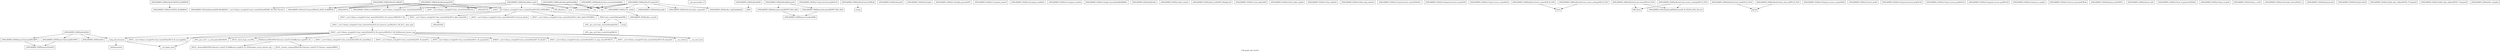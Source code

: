 digraph "Call graph: pair_buck.ll" {
	label="Call graph: pair_buck.ll";

	Node0x55b3e2750630 [shape=record,label="{_ZN9LAMMPS_NS8PairBuckC2EPNS_6LAMMPSE}"];
	Node0x55b3e2750630 -> Node0x55b3e2696f30;
	Node0x55b3e2696f30 [shape=record,label="{_ZN9LAMMPS_NS4PairC2EPNS_6LAMMPSE}"];
	Node0x55b3e26ad730 [shape=record,label="{_ZN9LAMMPS_NS8PairBuckD2Ev}"];
	Node0x55b3e26ad730 -> Node0x55b3e26cee80;
	Node0x55b3e26ad730 -> Node0x55b3e26a6a50;
	Node0x55b3e26ad730 -> Node0x55b3e2687ad0;
	Node0x55b3e26ad730 -> Node0x55b3e2714fd0;
	Node0x55b3e26cee80 [shape=record,label="{_ZN9LAMMPS_NS6Memory7destroyIiEEvRPPT_}"];
	Node0x55b3e26cee80 -> Node0x55b3e27507c0;
	Node0x55b3e2750910 [shape=record,label="{__gxx_personality_v0}"];
	Node0x55b3e2687ad0 [shape=record,label="{__clang_call_terminate}"];
	Node0x55b3e2687ad0 -> Node0x55b3e2687680;
	Node0x55b3e2687ad0 -> Node0x55b3e26a6540;
	Node0x55b3e2687680 [shape=record,label="{__cxa_begin_catch}"];
	Node0x55b3e26a6540 [shape=record,label="{_ZSt9terminatev}"];
	Node0x55b3e26a6a50 [shape=record,label="{_ZN9LAMMPS_NS6Memory7destroyIdEEvRPPT_}"];
	Node0x55b3e26a6a50 -> Node0x55b3e27507c0;
	Node0x55b3e2714fd0 [shape=record,label="{_ZN9LAMMPS_NS4PairD2Ev}"];
	Node0x55b3e26e3f20 [shape=record,label="{_ZN9LAMMPS_NS8PairBuckD0Ev}"];
	Node0x55b3e26e3f20 -> Node0x55b3e26cedf0;
	Node0x55b3e26cedf0 [shape=record,label="{_ZdlPv}"];
	Node0x55b3e26a7780 [shape=record,label="{_ZN9LAMMPS_NS8PairBuck7computeEii}"];
	Node0x55b3e26a7780 -> Node0x55b3e26b7ba0;
	Node0x55b3e26a7780 -> Node0x55b3e2701490;
	Node0x55b3e26a7780 -> Node0x55b3e26cb930;
	Node0x55b3e26a7780 -> Node0x55b3e26b06c0;
	Node0x55b3e26a7780 -> Node0x55b3e2758ea0;
	Node0x55b3e26a7780 -> Node0x55b3e26472d0;
	Node0x55b3e26a7780 -> Node0x55b3e2689d70;
	Node0x55b3e26b7ba0 [shape=record,label="{_ZN9LAMMPS_NS4Pair7ev_initEiii}"];
	Node0x55b3e26b7ba0 -> Node0x55b3e26afa60;
	Node0x55b3e2701490 [shape=record,label="{_ZNK9LAMMPS_NS4Pair6sbmaskEi}"];
	Node0x55b3e26cb930 [shape=record,label="{llvm.fmuladd.f64}"];
	Node0x55b3e2758ea0 [shape=record,label="{sqrt}"];
	Node0x55b3e26472d0 [shape=record,label="{exp}"];
	Node0x55b3e26b06c0 [shape=record,label="{_ZN9LAMMPS_NS4Pair20virial_fdotr_computeEv}"];
	Node0x55b3e26ab650 [shape=record,label="{_ZN9LAMMPS_NS8PairBuck8allocateEv}"];
	Node0x55b3e26ab650 -> Node0x55b3e2695580;
	Node0x55b3e26ab650 -> Node0x55b3e2698140;
	Node0x55b3e2689d70 [shape=record,label="{_ZN9LAMMPS_NS4Pair8ev_tallyEiiiidddddd}"];
	Node0x55b3e26d8650 [shape=record,label="{_ZN9LAMMPS_NS4Pair17pack_forward_gridEiPviPi}"];
	Node0x55b3e2695580 [shape=record,label="{_ZN9LAMMPS_NS6Memory6createIiEEPPT_RS4_iiPKc}"];
	Node0x55b3e2695580 -> Node0x55b3e2698bd0;
	Node0x55b3e2698140 [shape=record,label="{_ZN9LAMMPS_NS6Memory6createIdEEPPT_RS4_iiPKc}"];
	Node0x55b3e2698140 -> Node0x55b3e2698bd0;
	Node0x55b3e2699880 [shape=record,label="{_ZN9LAMMPS_NS8PairBuck8settingsEiPPc}"];
	Node0x55b3e2699880 -> Node0x55b3e269a220;
	Node0x55b3e2699880 -> Node0x55b3e269ab90;
	Node0x55b3e2699880 -> Node0x55b3e269dbd0;
	Node0x55b3e2699880 -> Node0x55b3e269d810;
	Node0x55b3e2699880 -> Node0x55b3e269bb00;
	Node0x55b3e2699880 -> Node0x55b3e269d520;
	Node0x55b3e269bb00 [shape=record,label="{_ZN9LAMMPS_NS5Error3allERKNSt7__cxx1112basic_stringIcSt11char_traitsIcESaIcEEEiS8_}"];
	Node0x55b3e269a220 [shape=record,label="{_ZNSaIcEC1Ev}"];
	Node0x55b3e269ab90 [shape=record,label="{_ZNSt7__cxx1112basic_stringIcSt11char_traitsIcESaIcEEC2IS3_EEPKcRKS3_}"];
	Node0x55b3e269ab90 -> Node0x55b3e269ea10;
	Node0x55b3e269ab90 -> Node0x55b3e269f6e0;
	Node0x55b3e269ab90 -> Node0x55b3e26a80b0;
	Node0x55b3e269ab90 -> Node0x55b3e26aa680;
	Node0x55b3e269ab90 -> Node0x55b3e26b1b90;
	Node0x55b3e269d520 [shape=record,label="{_ZNSt7__cxx1112basic_stringIcSt11char_traitsIcESaIcEED1Ev}"];
	Node0x55b3e269d810 [shape=record,label="{_ZNSaIcED1Ev}"];
	Node0x55b3e269dbd0 [shape=record,label="{_ZN9LAMMPS_NS5utils7numericEPKciS2_bPNS_6LAMMPSE}"];
	Node0x55b3e26c6c80 [shape=record,label="{_ZN9LAMMPS_NS8PairBuck5coeffEiPPc}"];
	Node0x55b3e26c6c80 -> Node0x55b3e269a220;
	Node0x55b3e26c6c80 -> Node0x55b3e269ab90;
	Node0x55b3e26c6c80 -> Node0x55b3e269d810;
	Node0x55b3e26c6c80 -> Node0x55b3e269d520;
	Node0x55b3e26c6c80 -> Node0x55b3e269bb00;
	Node0x55b3e26c6c80 -> Node0x55b3e269dbd0;
	Node0x55b3e26c6c80 -> Node0x55b3e26b74c0;
	Node0x55b3e26b74c0 [shape=record,label="{_ZN9LAMMPS_NS5utils6boundsIiEEvPKciRKNSt7__cxx1112basic_stringIcSt11char_traitsIcESaIcEEEllRT_SD_PNS_5ErrorE}"];
	Node0x55b3e26b8510 [shape=record,label="{_ZN9LAMMPS_NS8PairBuck8init_oneEii}"];
	Node0x55b3e26b8510 -> Node0x55b3e269a220;
	Node0x55b3e26b8510 -> Node0x55b3e269ab90;
	Node0x55b3e26b8510 -> Node0x55b3e26cb930;
	Node0x55b3e26b8510 -> Node0x55b3e26472d0;
	Node0x55b3e26b8510 -> Node0x55b3e269bb00;
	Node0x55b3e26b8510 -> Node0x55b3e269d520;
	Node0x55b3e26b8510 -> Node0x55b3e269d810;
	Node0x55b3e26b8510 -> Node0x55b3e26bb350;
	Node0x55b3e26b8510 -> Node0x55b3e26c3dd0;
	Node0x55b3e275e600 [shape=record,label="{strcmp}"];
	Node0x55b3e275e680 [shape=record,label="{_ZN9LAMMPS_NS4Pair6reinitEv}"];
	Node0x55b3e275e730 [shape=record,label="{_ZN9LAMMPS_NS4Pair5setupEv}"];
	Node0x55b3e275e7b0 [shape=record,label="{_ZN9LAMMPS_NS4Pair13modify_paramsEiPPc}"];
	Node0x55b3e275e860 [shape=record,label="{_ZN9LAMMPS_NS4Pair13compute_innerEv}"];
	Node0x55b3e275e8e0 [shape=record,label="{_ZN9LAMMPS_NS4Pair14compute_middleEv}"];
	Node0x55b3e275e960 [shape=record,label="{_ZN9LAMMPS_NS4Pair13compute_outerEii}"];
	Node0x55b3e275e9e0 [shape=record,label="{_ZN9LAMMPS_NS4Pair14single_hessianEiiiidPdddRdS1_}"];
	Node0x55b3e275ea60 [shape=record,label="{_ZN9LAMMPS_NS4Pair6finishEv}"];
	Node0x55b3e26c5520 [shape=record,label="{_ZN9LAMMPS_NS4Pair10init_styleEv}"];
	Node0x55b3e26cfc00 [shape=record,label="{_ZN9LAMMPS_NS4Pair9init_listEiPNS_9NeighListE}"];
	Node0x55b3e26ca4d0 [shape=record,label="{_ZN9LAMMPS_NS4Pair11init_tablesEdPd}"];
	Node0x55b3e26cba90 [shape=record,label="{_ZN9LAMMPS_NS4Pair16init_tables_dispEd}"];
	Node0x55b3e26d0f70 [shape=record,label="{_ZN9LAMMPS_NS4Pair11free_tablesEv}"];
	Node0x55b3e26d2b90 [shape=record,label="{_ZN9LAMMPS_NS4Pair16free_disp_tablesEv}"];
	Node0x55b3e26d35c0 [shape=record,label="{_ZN9LAMMPS_NS4Pair17pack_forward_commEiPiPdiS1_}"];
	Node0x55b3e26f6470 [shape=record,label="{_ZN9LAMMPS_NS4Pair19unpack_forward_commEiiPd}"];
	Node0x55b3e26d6000 [shape=record,label="{_ZN9LAMMPS_NS4Pair17pack_reverse_commEiiPd}"];
	Node0x55b3e26c3dd0 [shape=record,label="{pow}"];
	Node0x55b3e26bb350 [shape=record,label="{MPI_Allreduce}"];
	Node0x55b3e26bc5a0 [shape=record,label="{_ZN9LAMMPS_NS8PairBuck13write_restartEP8_IO_FILE}"];
	Node0x55b3e26bc5a0 -> Node0x55b3e26bf350;
	Node0x55b3e26bf350 [shape=record,label="{fwrite}"];
	Node0x55b3e26c0720 [shape=record,label="{_ZN9LAMMPS_NS8PairBuck12read_restartEP8_IO_FILE}"];
	Node0x55b3e26c0720 -> Node0x55b3e26c2370;
	Node0x55b3e26c0720 -> Node0x55b3e26c1940;
	Node0x55b3e26c1940 [shape=record,label="{_ZN9LAMMPS_NS5utils6sfreadEPKciPvmmP8_IO_FILES2_PNS_5ErrorE}"];
	Node0x55b3e26c2370 [shape=record,label="{MPI_Bcast}"];
	Node0x55b3e275df40 [shape=record,label="{_ZN9LAMMPS_NS8PairBuck22write_restart_settingsEP8_IO_FILE}"];
	Node0x55b3e275df40 -> Node0x55b3e26bf350;
	Node0x55b3e275dff0 [shape=record,label="{_ZN9LAMMPS_NS8PairBuck21read_restart_settingsEP8_IO_FILE}"];
	Node0x55b3e275dff0 -> Node0x55b3e26c1940;
	Node0x55b3e275dff0 -> Node0x55b3e26c2370;
	Node0x55b3e275e070 [shape=record,label="{_ZN9LAMMPS_NS8PairBuck10write_dataEP8_IO_FILE}"];
	Node0x55b3e275e070 -> Node0x55b3e275e0f0;
	Node0x55b3e275e0f0 [shape=record,label="{fprintf}"];
	Node0x55b3e275e1a0 [shape=record,label="{_ZN9LAMMPS_NS8PairBuck14write_data_allEP8_IO_FILE}"];
	Node0x55b3e275e1a0 -> Node0x55b3e275e0f0;
	Node0x55b3e275e250 [shape=record,label="{_ZN9LAMMPS_NS8PairBuck6singleEiiiidddRd}"];
	Node0x55b3e275e250 -> Node0x55b3e2758ea0;
	Node0x55b3e275e250 -> Node0x55b3e26472d0;
	Node0x55b3e275e250 -> Node0x55b3e26cb930;
	Node0x55b3e275e300 [shape=record,label="{_ZN9LAMMPS_NS8PairBuck11born_matrixEiiiidddRdS1_}"];
	Node0x55b3e275e300 -> Node0x55b3e2758ea0;
	Node0x55b3e275e300 -> Node0x55b3e26472d0;
	Node0x55b3e275e300 -> Node0x55b3e26cb930;
	Node0x55b3e275e580 [shape=record,label="{_ZN9LAMMPS_NS8PairBuck7extractEPKcRi}"];
	Node0x55b3e275e580 -> Node0x55b3e275e600;
	Node0x55b3e26d6ae0 [shape=record,label="{_ZN9LAMMPS_NS4Pair19unpack_reverse_commEiPiPd}"];
	Node0x55b3e26d8120 [shape=record,label="{_ZN9LAMMPS_NS4Pair10reset_gridEv}"];
	Node0x55b3e26d9780 [shape=record,label="{_ZN9LAMMPS_NS4Pair19unpack_forward_gridEiPviPi}"];
	Node0x55b3e26da770 [shape=record,label="{_ZN9LAMMPS_NS4Pair17pack_reverse_gridEiPviPi}"];
	Node0x55b3e26db6e0 [shape=record,label="{_ZN9LAMMPS_NS4Pair19unpack_reverse_gridEiPviPi}"];
	Node0x55b3e26dbf70 [shape=record,label="{_ZN9LAMMPS_NS4Pair12memory_usageEv}"];
	Node0x55b3e26de320 [shape=record,label="{_ZN9LAMMPS_NS4Pair15extract_peratomEPKcRi}"];
	Node0x55b3e26e2c40 [shape=record,label="{_ZN9LAMMPS_NS4Pair8swap_eamEPdPS1_}"];
	Node0x55b3e26f47a0 [shape=record,label="{_ZN9LAMMPS_NS4Pair8reset_dtEv}"];
	Node0x55b3e26e5a70 [shape=record,label="{_ZN9LAMMPS_NS4Pair15min_xf_pointersEiPPdS2_}"];
	Node0x55b3e26e73d0 [shape=record,label="{_ZN9LAMMPS_NS4Pair10min_xf_getEi}"];
	Node0x55b3e2744820 [shape=record,label="{_ZN9LAMMPS_NS4Pair9min_x_setEi}"];
	Node0x55b3e26ea7e0 [shape=record,label="{_ZN9LAMMPS_NS4Pair16transfer_historyEPdS1_ii}"];
	Node0x55b3e26eb670 [shape=record,label="{_ZN9LAMMPS_NS4Pair8atom2cutEi}"];
	Node0x55b3e26ecfa0 [shape=record,label="{_ZN9LAMMPS_NS4Pair9radii2cutEdd}"];
	Node0x55b3e26f4590 [shape=record,label="{_ZN9LAMMPS_NS4Pair18add_tally_callbackEPNS_7ComputeE}"];
	Node0x55b3e26feb40 [shape=record,label="{_ZN9LAMMPS_NS4Pair18del_tally_callbackEPNS_7ComputeE}"];
	Node0x55b3e2701dd0 [shape=record,label="{_ZN9LAMMPS_NS4Pair8ev_setupEiii}"];
	Node0x55b3e26afa60 [shape=record,label="{_ZN9LAMMPS_NS4Pair8ev_unsetEv}"];
	Node0x55b3e27507c0 [shape=record,label="{_ZN9LAMMPS_NS6Memory5sfreeEPv}"];
	Node0x55b3e2698bd0 [shape=record,label="{_ZN9LAMMPS_NS6Memory7smallocElPKc}"];
	Node0x55b3e269ea10 [shape=record,label="{_ZNSt7__cxx1112basic_stringIcSt11char_traitsIcESaIcEE13_M_local_dataEv}"];
	Node0x55b3e269f6e0 [shape=record,label="{_ZNSt7__cxx1112basic_stringIcSt11char_traitsIcESaIcEE12_Alloc_hiderC1EPcRKS3_}"];
	Node0x55b3e26aa680 [shape=record,label="{_ZNSt7__cxx1112basic_stringIcSt11char_traitsIcESaIcEE12_M_constructIPKcEEvT_S8_}"];
	Node0x55b3e26aa680 -> Node0x55b3e2707b80;
	Node0x55b3e26a80b0 [shape=record,label="{_ZNSt11char_traitsIcE6lengthEPKc}"];
	Node0x55b3e26a80b0 -> Node0x55b3e2709590;
	Node0x55b3e26a80b0 -> Node0x55b3e270abb0;
	Node0x55b3e26b1b90 [shape=record,label="{_ZNSt7__cxx1112basic_stringIcSt11char_traitsIcESaIcEE12_Alloc_hiderD2Ev}"];
	Node0x55b3e26b1b90 -> Node0x55b3e270d400;
	Node0x55b3e2707b80 [shape=record,label="{_ZNSt7__cxx1112basic_stringIcSt11char_traitsIcESaIcEE16_M_construct_auxIPKcEEvT_S8_St12__false_type}"];
	Node0x55b3e2707b80 -> Node0x55b3e270e680;
	Node0x55b3e270e680 [shape=record,label="{_ZNSt7__cxx1112basic_stringIcSt11char_traitsIcESaIcEE12_M_constructIPKcEEvT_S8_St20forward_iterator_tag}"];
	Node0x55b3e270e680 -> Node0x55b3e2710000;
	Node0x55b3e270e680 -> Node0x55b3e2711270;
	Node0x55b3e270e680 -> Node0x55b3e270f4a0;
	Node0x55b3e270e680 -> Node0x55b3e27147b0;
	Node0x55b3e270e680 -> Node0x55b3e2715ab0;
	Node0x55b3e270e680 -> Node0x55b3e27611d0;
	Node0x55b3e270e680 -> Node0x55b3e2761250;
	Node0x55b3e270e680 -> Node0x55b3e27612d0;
	Node0x55b3e270e680 -> Node0x55b3e2687680;
	Node0x55b3e270e680 -> Node0x55b3e27615e0;
	Node0x55b3e270e680 -> Node0x55b3e2761660;
	Node0x55b3e270e680 -> Node0x55b3e27616e0;
	Node0x55b3e270e680 -> Node0x55b3e2761760;
	Node0x55b3e270e680 -> Node0x55b3e2687ad0;
	Node0x55b3e2710000 [shape=record,label="{_ZN9__gnu_cxx17__is_null_pointerIKcEEbPT_}"];
	Node0x55b3e2711270 [shape=record,label="{_ZSt19__throw_logic_errorPKc}"];
	Node0x55b3e270f4a0 [shape=record,label="{_ZSt8distanceIPKcENSt15iterator_traitsIT_E15difference_typeES3_S3_}"];
	Node0x55b3e270f4a0 -> Node0x55b3e27617e0;
	Node0x55b3e270f4a0 -> Node0x55b3e2761890;
	Node0x55b3e2715ab0 [shape=record,label="{_ZNSt7__cxx1112basic_stringIcSt11char_traitsIcESaIcEE7_M_dataEPc}"];
	Node0x55b3e27147b0 [shape=record,label="{_ZNSt7__cxx1112basic_stringIcSt11char_traitsIcESaIcEE9_M_createERmm}"];
	Node0x55b3e27611d0 [shape=record,label="{_ZNSt7__cxx1112basic_stringIcSt11char_traitsIcESaIcEE11_M_capacityEm}"];
	Node0x55b3e27612d0 [shape=record,label="{_ZNSt7__cxx1112basic_stringIcSt11char_traitsIcESaIcEE13_S_copy_charsEPcPKcS7_}"];
	Node0x55b3e2761250 [shape=record,label="{_ZNKSt7__cxx1112basic_stringIcSt11char_traitsIcESaIcEE7_M_dataEv}"];
	Node0x55b3e27615e0 [shape=record,label="{_ZNSt7__cxx1112basic_stringIcSt11char_traitsIcESaIcEE10_M_disposeEv}"];
	Node0x55b3e2761660 [shape=record,label="{__cxa_rethrow}"];
	Node0x55b3e27616e0 [shape=record,label="{__cxa_end_catch}"];
	Node0x55b3e2761760 [shape=record,label="{_ZNSt7__cxx1112basic_stringIcSt11char_traitsIcESaIcEE13_M_set_lengthEm}"];
	Node0x55b3e2761890 [shape=record,label="{_ZSt10__distanceIPKcENSt15iterator_traitsIT_E15difference_typeES3_S3_St26random_access_iterator_tag}"];
	Node0x55b3e27617e0 [shape=record,label="{_ZSt19__iterator_categoryIPKcENSt15iterator_traitsIT_E17iterator_categoryERKS3_}"];
	Node0x55b3e2709590 [shape=record,label="{_ZN9__gnu_cxx11char_traitsIcE6lengthEPKc}"];
	Node0x55b3e2709590 -> Node0x55b3e268e910;
	Node0x55b3e270abb0 [shape=record,label="{strlen}"];
	Node0x55b3e268e910 [shape=record,label="{_ZN9__gnu_cxx11char_traitsIcE2eqERKcS3_}"];
	Node0x55b3e270d400 [shape=record,label="{_ZNSaIcED2Ev}"];
}
